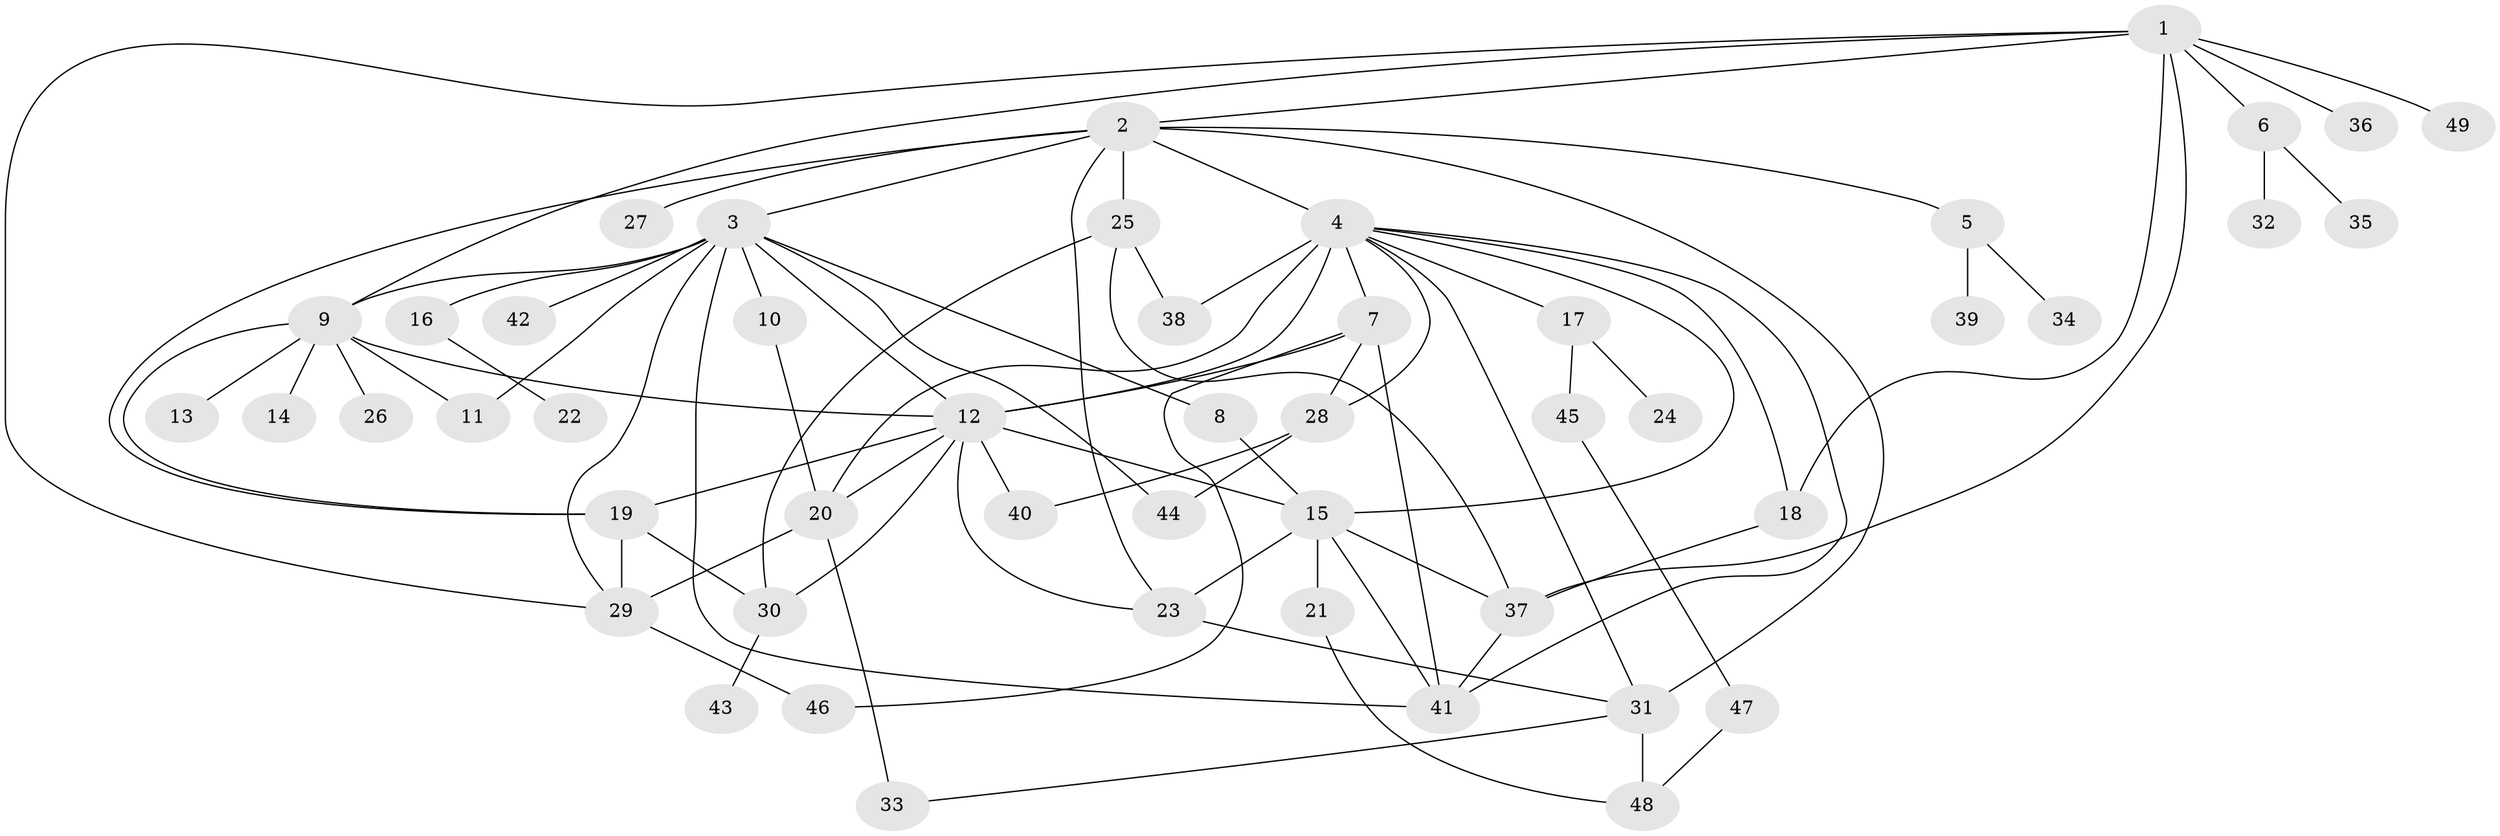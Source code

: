 // original degree distribution, {9: 0.04081632653061224, 10: 0.01020408163265306, 12: 0.02040816326530612, 21: 0.01020408163265306, 4: 0.08163265306122448, 8: 0.030612244897959183, 2: 0.2653061224489796, 1: 0.40816326530612246, 3: 0.11224489795918367, 5: 0.02040816326530612}
// Generated by graph-tools (version 1.1) at 2025/35/03/09/25 02:35:40]
// undirected, 49 vertices, 84 edges
graph export_dot {
graph [start="1"]
  node [color=gray90,style=filled];
  1;
  2;
  3;
  4;
  5;
  6;
  7;
  8;
  9;
  10;
  11;
  12;
  13;
  14;
  15;
  16;
  17;
  18;
  19;
  20;
  21;
  22;
  23;
  24;
  25;
  26;
  27;
  28;
  29;
  30;
  31;
  32;
  33;
  34;
  35;
  36;
  37;
  38;
  39;
  40;
  41;
  42;
  43;
  44;
  45;
  46;
  47;
  48;
  49;
  1 -- 2 [weight=1.0];
  1 -- 6 [weight=1.0];
  1 -- 9 [weight=1.0];
  1 -- 18 [weight=1.0];
  1 -- 29 [weight=1.0];
  1 -- 36 [weight=1.0];
  1 -- 37 [weight=1.0];
  1 -- 49 [weight=1.0];
  2 -- 3 [weight=1.0];
  2 -- 4 [weight=1.0];
  2 -- 5 [weight=1.0];
  2 -- 19 [weight=1.0];
  2 -- 23 [weight=1.0];
  2 -- 25 [weight=1.0];
  2 -- 27 [weight=1.0];
  2 -- 31 [weight=1.0];
  3 -- 8 [weight=1.0];
  3 -- 9 [weight=1.0];
  3 -- 10 [weight=1.0];
  3 -- 11 [weight=1.0];
  3 -- 12 [weight=1.0];
  3 -- 16 [weight=1.0];
  3 -- 29 [weight=1.0];
  3 -- 41 [weight=1.0];
  3 -- 42 [weight=1.0];
  3 -- 44 [weight=1.0];
  4 -- 7 [weight=1.0];
  4 -- 12 [weight=2.0];
  4 -- 15 [weight=1.0];
  4 -- 17 [weight=1.0];
  4 -- 18 [weight=2.0];
  4 -- 20 [weight=1.0];
  4 -- 28 [weight=1.0];
  4 -- 31 [weight=2.0];
  4 -- 38 [weight=5.0];
  4 -- 41 [weight=1.0];
  5 -- 34 [weight=1.0];
  5 -- 39 [weight=1.0];
  6 -- 32 [weight=1.0];
  6 -- 35 [weight=1.0];
  7 -- 12 [weight=1.0];
  7 -- 28 [weight=1.0];
  7 -- 41 [weight=4.0];
  7 -- 46 [weight=1.0];
  8 -- 15 [weight=1.0];
  9 -- 11 [weight=1.0];
  9 -- 12 [weight=1.0];
  9 -- 13 [weight=1.0];
  9 -- 14 [weight=1.0];
  9 -- 19 [weight=1.0];
  9 -- 26 [weight=1.0];
  10 -- 20 [weight=1.0];
  12 -- 15 [weight=1.0];
  12 -- 19 [weight=1.0];
  12 -- 20 [weight=1.0];
  12 -- 23 [weight=1.0];
  12 -- 30 [weight=1.0];
  12 -- 40 [weight=1.0];
  15 -- 21 [weight=1.0];
  15 -- 23 [weight=4.0];
  15 -- 37 [weight=1.0];
  15 -- 41 [weight=1.0];
  16 -- 22 [weight=1.0];
  17 -- 24 [weight=1.0];
  17 -- 45 [weight=1.0];
  18 -- 37 [weight=3.0];
  19 -- 29 [weight=4.0];
  19 -- 30 [weight=1.0];
  20 -- 29 [weight=1.0];
  20 -- 33 [weight=2.0];
  21 -- 48 [weight=1.0];
  23 -- 31 [weight=1.0];
  25 -- 30 [weight=1.0];
  25 -- 37 [weight=1.0];
  25 -- 38 [weight=1.0];
  28 -- 40 [weight=1.0];
  28 -- 44 [weight=1.0];
  29 -- 46 [weight=1.0];
  30 -- 43 [weight=1.0];
  31 -- 33 [weight=1.0];
  31 -- 48 [weight=1.0];
  37 -- 41 [weight=2.0];
  45 -- 47 [weight=1.0];
  47 -- 48 [weight=1.0];
}
